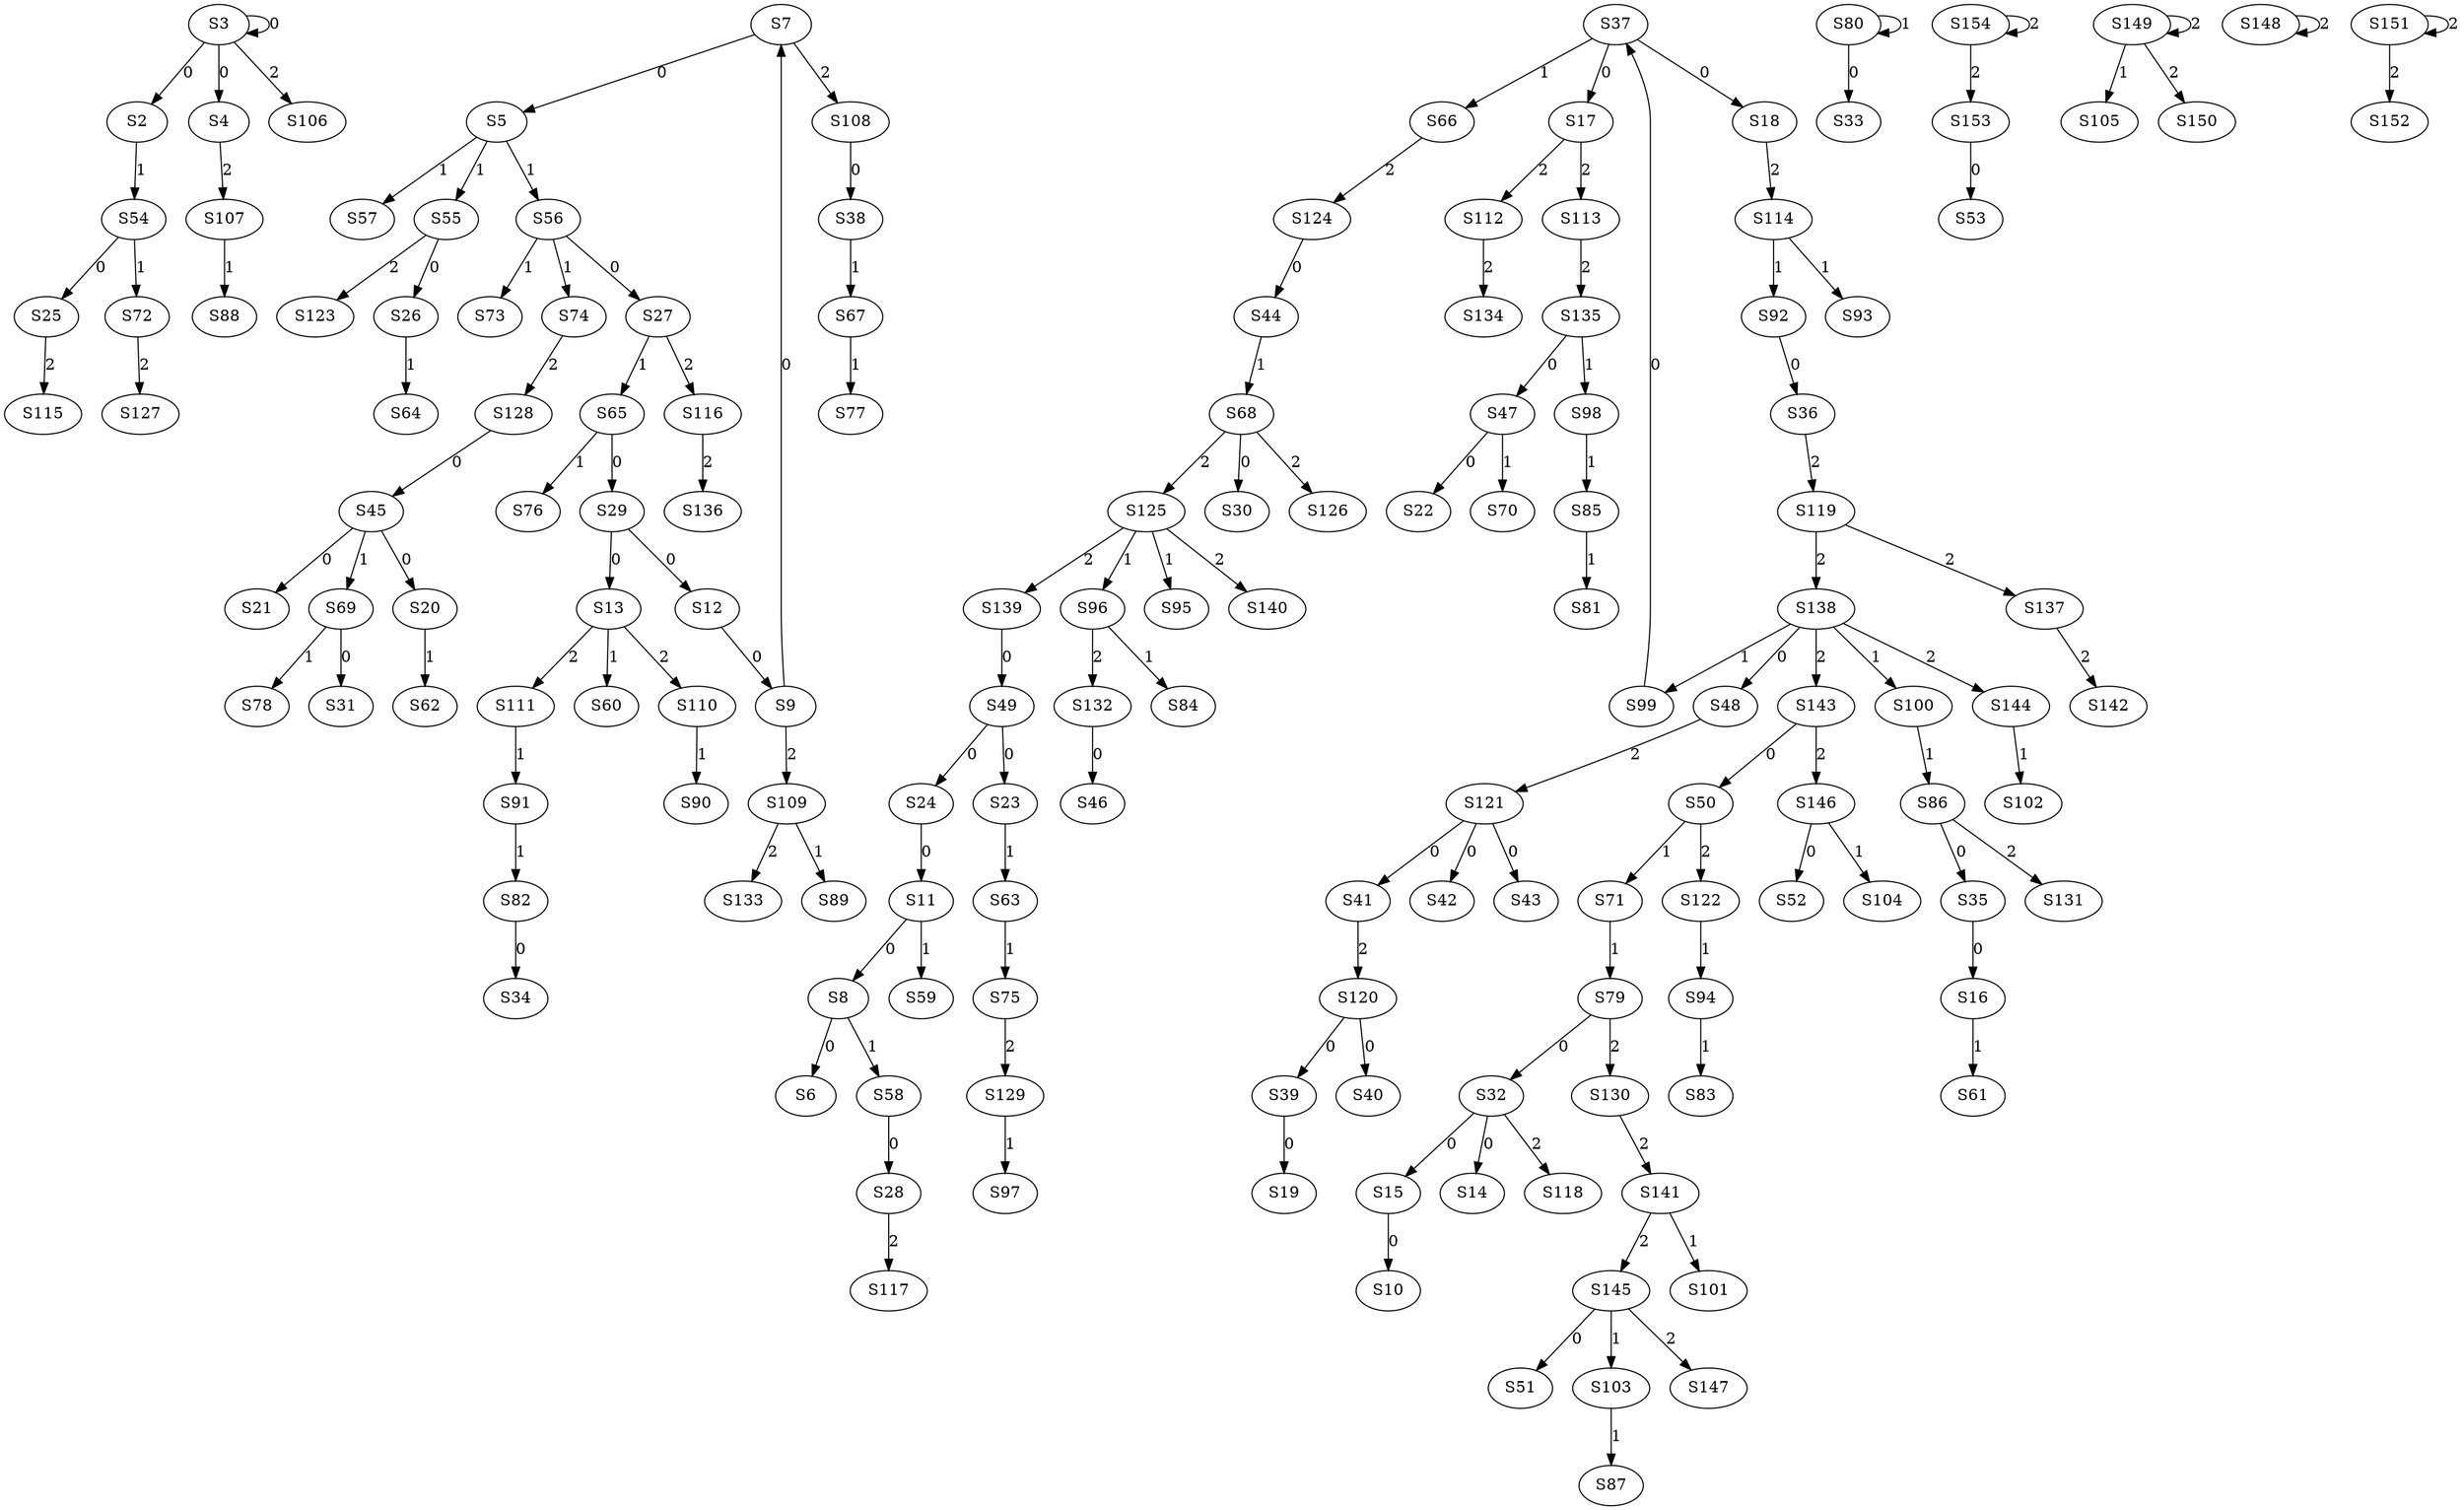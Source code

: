 strict digraph {
	S3 -> S2 [ label = 0 ];
	S3 -> S3 [ label = 0 ];
	S3 -> S4 [ label = 0 ];
	S7 -> S5 [ label = 0 ];
	S8 -> S6 [ label = 0 ];
	S9 -> S7 [ label = 0 ];
	S11 -> S8 [ label = 0 ];
	S12 -> S9 [ label = 0 ];
	S15 -> S10 [ label = 0 ];
	S24 -> S11 [ label = 0 ];
	S29 -> S12 [ label = 0 ];
	S29 -> S13 [ label = 0 ];
	S32 -> S14 [ label = 0 ];
	S32 -> S15 [ label = 0 ];
	S35 -> S16 [ label = 0 ];
	S37 -> S17 [ label = 0 ];
	S37 -> S18 [ label = 0 ];
	S39 -> S19 [ label = 0 ];
	S45 -> S20 [ label = 0 ];
	S45 -> S21 [ label = 0 ];
	S47 -> S22 [ label = 0 ];
	S49 -> S23 [ label = 0 ];
	S49 -> S24 [ label = 0 ];
	S54 -> S25 [ label = 0 ];
	S55 -> S26 [ label = 0 ];
	S56 -> S27 [ label = 0 ];
	S58 -> S28 [ label = 0 ];
	S65 -> S29 [ label = 0 ];
	S68 -> S30 [ label = 0 ];
	S69 -> S31 [ label = 0 ];
	S79 -> S32 [ label = 0 ];
	S80 -> S33 [ label = 0 ];
	S82 -> S34 [ label = 0 ];
	S86 -> S35 [ label = 0 ];
	S92 -> S36 [ label = 0 ];
	S99 -> S37 [ label = 0 ];
	S108 -> S38 [ label = 0 ];
	S120 -> S39 [ label = 0 ];
	S120 -> S40 [ label = 0 ];
	S121 -> S41 [ label = 0 ];
	S121 -> S42 [ label = 0 ];
	S121 -> S43 [ label = 0 ];
	S124 -> S44 [ label = 0 ];
	S128 -> S45 [ label = 0 ];
	S132 -> S46 [ label = 0 ];
	S135 -> S47 [ label = 0 ];
	S138 -> S48 [ label = 0 ];
	S139 -> S49 [ label = 0 ];
	S143 -> S50 [ label = 0 ];
	S145 -> S51 [ label = 0 ];
	S146 -> S52 [ label = 0 ];
	S153 -> S53 [ label = 0 ];
	S2 -> S54 [ label = 1 ];
	S5 -> S55 [ label = 1 ];
	S5 -> S56 [ label = 1 ];
	S5 -> S57 [ label = 1 ];
	S8 -> S58 [ label = 1 ];
	S11 -> S59 [ label = 1 ];
	S13 -> S60 [ label = 1 ];
	S16 -> S61 [ label = 1 ];
	S20 -> S62 [ label = 1 ];
	S23 -> S63 [ label = 1 ];
	S26 -> S64 [ label = 1 ];
	S27 -> S65 [ label = 1 ];
	S37 -> S66 [ label = 1 ];
	S38 -> S67 [ label = 1 ];
	S44 -> S68 [ label = 1 ];
	S45 -> S69 [ label = 1 ];
	S47 -> S70 [ label = 1 ];
	S50 -> S71 [ label = 1 ];
	S54 -> S72 [ label = 1 ];
	S56 -> S73 [ label = 1 ];
	S56 -> S74 [ label = 1 ];
	S63 -> S75 [ label = 1 ];
	S65 -> S76 [ label = 1 ];
	S67 -> S77 [ label = 1 ];
	S69 -> S78 [ label = 1 ];
	S71 -> S79 [ label = 1 ];
	S80 -> S80 [ label = 1 ];
	S85 -> S81 [ label = 1 ];
	S91 -> S82 [ label = 1 ];
	S94 -> S83 [ label = 1 ];
	S96 -> S84 [ label = 1 ];
	S98 -> S85 [ label = 1 ];
	S100 -> S86 [ label = 1 ];
	S103 -> S87 [ label = 1 ];
	S107 -> S88 [ label = 1 ];
	S109 -> S89 [ label = 1 ];
	S110 -> S90 [ label = 1 ];
	S111 -> S91 [ label = 1 ];
	S114 -> S92 [ label = 1 ];
	S114 -> S93 [ label = 1 ];
	S122 -> S94 [ label = 1 ];
	S125 -> S95 [ label = 1 ];
	S125 -> S96 [ label = 1 ];
	S129 -> S97 [ label = 1 ];
	S135 -> S98 [ label = 1 ];
	S138 -> S99 [ label = 1 ];
	S138 -> S100 [ label = 1 ];
	S141 -> S101 [ label = 1 ];
	S144 -> S102 [ label = 1 ];
	S145 -> S103 [ label = 1 ];
	S146 -> S104 [ label = 1 ];
	S149 -> S105 [ label = 1 ];
	S3 -> S106 [ label = 2 ];
	S4 -> S107 [ label = 2 ];
	S7 -> S108 [ label = 2 ];
	S9 -> S109 [ label = 2 ];
	S13 -> S110 [ label = 2 ];
	S13 -> S111 [ label = 2 ];
	S17 -> S112 [ label = 2 ];
	S17 -> S113 [ label = 2 ];
	S18 -> S114 [ label = 2 ];
	S25 -> S115 [ label = 2 ];
	S27 -> S116 [ label = 2 ];
	S28 -> S117 [ label = 2 ];
	S32 -> S118 [ label = 2 ];
	S36 -> S119 [ label = 2 ];
	S41 -> S120 [ label = 2 ];
	S48 -> S121 [ label = 2 ];
	S50 -> S122 [ label = 2 ];
	S55 -> S123 [ label = 2 ];
	S66 -> S124 [ label = 2 ];
	S68 -> S125 [ label = 2 ];
	S68 -> S126 [ label = 2 ];
	S72 -> S127 [ label = 2 ];
	S74 -> S128 [ label = 2 ];
	S75 -> S129 [ label = 2 ];
	S79 -> S130 [ label = 2 ];
	S86 -> S131 [ label = 2 ];
	S96 -> S132 [ label = 2 ];
	S109 -> S133 [ label = 2 ];
	S112 -> S134 [ label = 2 ];
	S113 -> S135 [ label = 2 ];
	S116 -> S136 [ label = 2 ];
	S119 -> S137 [ label = 2 ];
	S119 -> S138 [ label = 2 ];
	S125 -> S139 [ label = 2 ];
	S125 -> S140 [ label = 2 ];
	S130 -> S141 [ label = 2 ];
	S137 -> S142 [ label = 2 ];
	S138 -> S143 [ label = 2 ];
	S138 -> S144 [ label = 2 ];
	S141 -> S145 [ label = 2 ];
	S143 -> S146 [ label = 2 ];
	S145 -> S147 [ label = 2 ];
	S148 -> S148 [ label = 2 ];
	S149 -> S149 [ label = 2 ];
	S149 -> S150 [ label = 2 ];
	S151 -> S151 [ label = 2 ];
	S151 -> S152 [ label = 2 ];
	S154 -> S153 [ label = 2 ];
	S154 -> S154 [ label = 2 ];
}